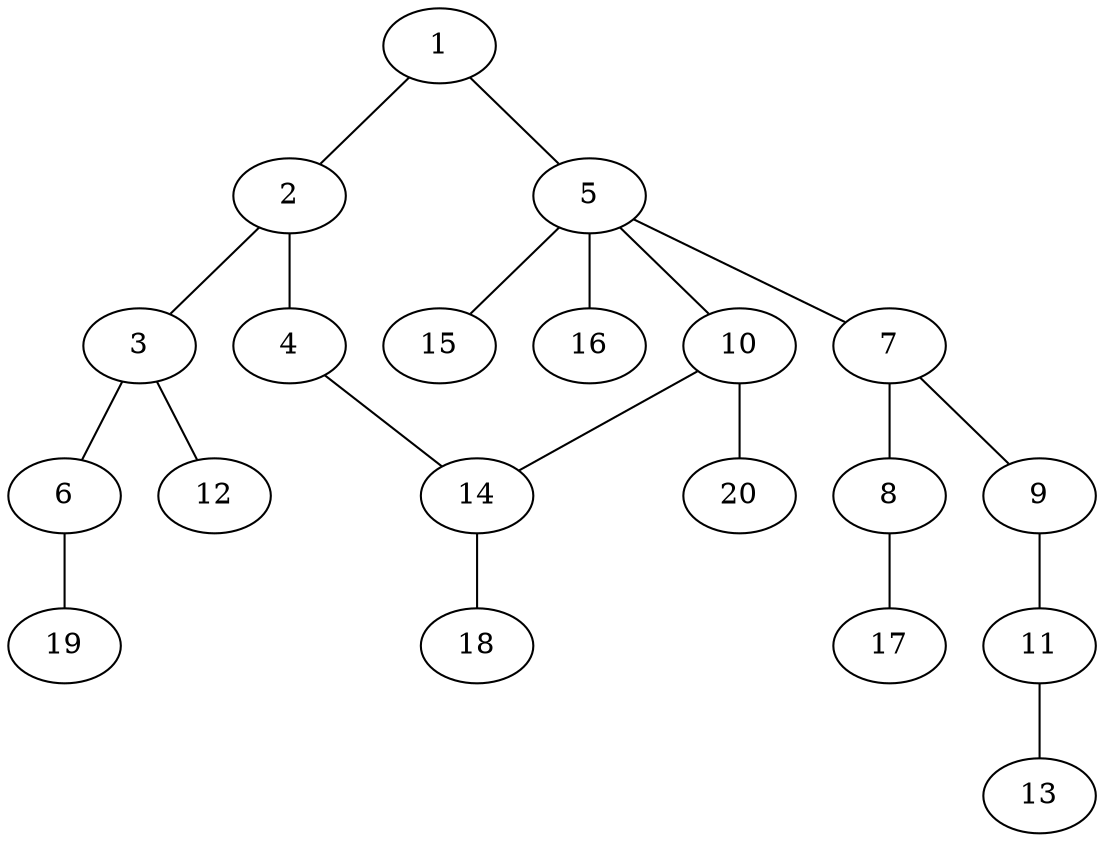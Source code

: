 graph graphname {1--2
1--5
2--3
2--4
3--6
3--12
4--14
5--7
5--10
5--15
5--16
6--19
7--8
7--9
8--17
9--11
10--14
10--20
11--13
14--18
}